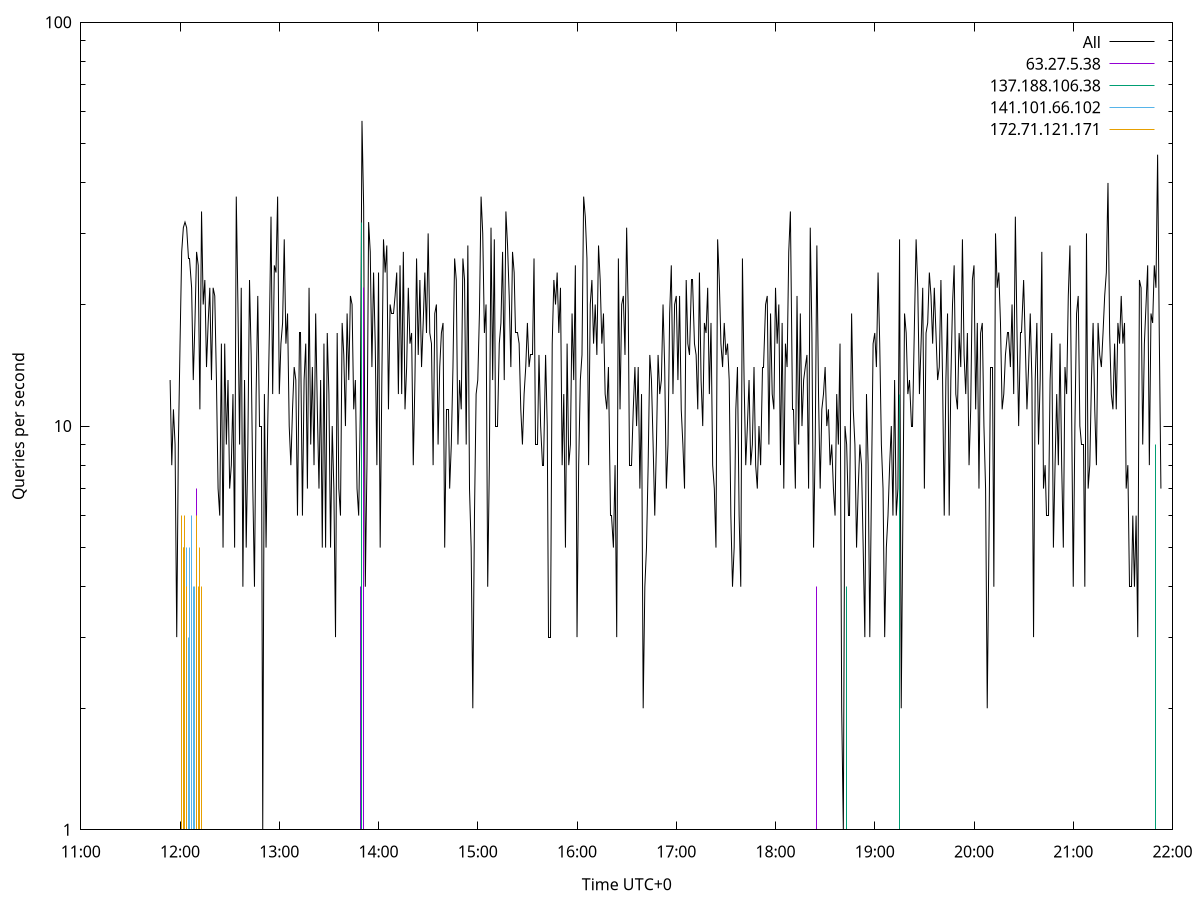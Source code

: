 set terminal pngcairo size 1024,768
set output 'Sun Jan  7 05:11:54 2024.png'
set ylabel 'Queries per second'
set xlabel 'Time UTC+0'
set xdata time
set timefmt "%s"
set log y
plot \
'-' using 1:2 linecolor 0 linetype 2 with lines title 'All', \
'-' using 1:2 linecolor 1 linetype 3 with impulses title "63.27.5.38", \
'-' using 1:2 linecolor 2 linetype 3 with impulses title "137.188.106.38", \
'-' using 1:2 linecolor 3 linetype 3 with impulses title "141.101.66.102", \
'-' using 1:2 linecolor 4 linetype 3 with impulses title "172.71.121.171"
1704579114 13
1704579115 8
1704579116 11
1704579117 9
1704579118 3
1704579119 9
1704579120 16
1704579121 27
1704579122 31
1704579123 32
1704579124 31
1704579125 26
1704579126 26
1704579127 22
1704579128 13
1704579129 18
1704579130 27
1704579131 25
1704579132 11
1704579133 34
1704579134 20
1704579135 23
1704579136 14
1704579137 18
1704579138 22
1704579139 13
1704579140 22
1704579141 21
1704579142 13
1704579143 7
1704579144 6
1704579145 16
1704579146 5
1704579147 16
1704579148 9
1704579149 13
1704579150 7
1704579151 8
1704579152 12
1704579153 5
1704579154 37
1704579155 20
1704579156 9
1704579157 22
1704579158 4
1704579159 13
1704579160 5
1704579161 9
1704579162 23
1704579163 15
1704579164 7
1704579165 4
1704579166 12
1704579167 21
1704579168 10
1704579169 10
1704579170 1
1704579171 12
1704579172 5
1704579173 10
1704579174 17
1704579175 33
1704579176 12
1704579177 25
1704579178 24
1704579179 37
1704579180 12
1704579181 16
1704579182 18
1704579183 29
1704579184 16
1704579185 19
1704579186 10
1704579187 8
1704579188 11
1704579189 14
1704579190 13
1704579191 6
1704579192 17
1704579193 17
1704579194 6
1704579195 13
1704579196 16
1704579197 7
1704579198 22
1704579199 9
1704579200 14
1704579201 8
1704579202 19
1704579203 11
1704579204 7
1704579205 13
1704579206 5
1704579207 16
1704579208 5
1704579209 17
1704579210 12
1704579211 5
1704579212 10
1704579213 7
1704579214 3
1704579215 17
1704579216 7
1704579217 6
1704579218 18
1704579219 15
1704579220 10
1704579221 19
1704579222 13
1704579223 21
1704579224 20
1704579225 11
1704579226 13
1704579227 7
1704579228 6
1704579229 11
1704579230 57
1704579231 35
1704579232 4
1704579233 8
1704579234 32
1704579235 27
1704579236 14
1704579237 24
1704579238 16
1704579239 8
1704579240 24
1704579241 5
1704579242 13
1704579243 29
1704579244 24
1704579245 28
1704579246 11
1704579247 20
1704579248 19
1704579249 19
1704579250 21
1704579251 24
1704579252 12
1704579253 25
1704579254 12
1704579255 27
1704579256 11
1704579257 14
1704579258 22
1704579259 16
1704579260 17
1704579261 8
1704579262 13
1704579263 26
1704579264 15
1704579265 23
1704579266 14
1704579267 18
1704579268 24
1704579269 17
1704579270 30
1704579271 17
1704579272 16
1704579273 8
1704579274 19
1704579275 20
1704579276 9
1704579277 14
1704579278 17
1704579279 18
1704579280 5
1704579281 11
1704579282 11
1704579283 7
1704579284 9
1704579285 14
1704579286 26
1704579287 23
1704579288 9
1704579289 13
1704579290 11
1704579291 26
1704579292 23
1704579293 9
1704579294 28
1704579295 7
1704579296 5
1704579297 2
1704579298 6
1704579299 12
1704579300 13
1704579301 19
1704579302 37
1704579303 30
1704579304 17
1704579305 20
1704579306 4
1704579307 8
1704579308 31
1704579309 13
1704579310 29
1704579311 10
1704579312 10
1704579313 16
1704579314 18
1704579315 27
1704579316 13
1704579317 34
1704579318 28
1704579319 21
1704579320 14
1704579321 27
1704579322 24
1704579323 17
1704579324 17
1704579325 16
1704579326 11
1704579327 9
1704579328 12
1704579329 14
1704579330 18
1704579331 14
1704579332 15
1704579333 15
1704579334 26
1704579335 9
1704579336 9
1704579337 15
1704579338 10
1704579339 8
1704579340 8
1704579341 15
1704579342 10
1704579343 3
1704579344 3
1704579345 16
1704579346 23
1704579347 20
1704579348 24
1704579349 17
1704579350 22
1704579351 8
1704579352 12
1704579353 5
1704579354 16
1704579355 8
1704579356 9
1704579357 19
1704579358 13
1704579359 25
1704579360 3
1704579361 8
1704579362 13
1704579363 15
1704579364 37
1704579365 33
1704579366 26
1704579367 8
1704579368 20
1704579369 23
1704579370 16
1704579371 20
1704579372 15
1704579373 28
1704579374 23
1704579375 16
1704579376 19
1704579377 12
1704579378 11
1704579379 14
1704579380 6
1704579381 6
1704579382 5
1704579383 8
1704579384 3
1704579385 26
1704579386 11
1704579387 20
1704579388 21
1704579389 15
1704579390 31
1704579391 19
1704579392 8
1704579393 8
1704579394 11
1704579395 14
1704579396 10
1704579397 14
1704579398 7
1704579399 12
1704579400 2
1704579401 4
1704579402 5
1704579403 8
1704579404 15
1704579405 13
1704579406 9
1704579407 6
1704579408 9
1704579409 15
1704579410 12
1704579411 13
1704579412 20
1704579413 14
1704579414 7
1704579415 9
1704579416 19
1704579417 25
1704579418 12
1704579419 20
1704579420 21
1704579421 13
1704579422 21
1704579423 11
1704579424 9
1704579425 7
1704579426 23
1704579427 16
1704579428 15
1704579429 23
1704579430 23
1704579431 16
1704579432 15
1704579433 11
1704579434 24
1704579435 13
1704579436 10
1704579437 18
1704579438 17
1704579439 22
1704579440 12
1704579441 18
1704579442 8
1704579443 7
1704579444 5
1704579445 29
1704579446 23
1704579447 16
1704579448 14
1704579449 18
1704579450 15
1704579451 16
1704579452 13
1704579453 6
1704579454 4
1704579455 5
1704579456 11
1704579457 14
1704579458 6
1704579459 4
1704579460 26
1704579461 13
1704579462 8
1704579463 10
1704579464 13
1704579465 8
1704579466 9
1704579467 14
1704579468 8
1704579469 7
1704579470 10
1704579471 8
1704579472 14
1704579473 14
1704579474 20
1704579475 21
1704579476 9
1704579477 19
1704579478 12
1704579479 11
1704579480 22
1704579481 16
1704579482 20
1704579483 8
1704579484 18
1704579485 7
1704579486 16
1704579487 14
1704579488 27
1704579489 34
1704579490 11
1704579491 11
1704579492 7
1704579493 21
1704579494 9
1704579495 19
1704579496 10
1704579497 13
1704579498 14
1704579499 15
1704579500 7
1704579501 31
1704579502 17
1704579503 5
1704579504 9
1704579505 28
1704579506 12
1704579507 7
1704579508 11
1704579509 12
1704579510 14
1704579511 10
1704579512 11
1704579513 8
1704579514 9
1704579515 7
1704579516 6
1704579517 12
1704579518 9
1704579519 16
1704579520 2
1704579521 1
1704579522 10
1704579523 9
1704579524 6
1704579525 6
1704579526 19
1704579527 11
1704579528 9
1704579529 5
1704579530 7
1704579531 9
1704579532 8
1704579533 5
1704579534 3
1704579535 12
1704579536 8
1704579537 3
1704579538 7
1704579539 16
1704579540 17
1704579541 14
1704579542 24
1704579543 16
1704579544 9
1704579545 7
1704579546 3
1704579547 5
1704579548 6
1704579549 8
1704579550 10
1704579551 6
1704579552 13
1704579553 6
1704579554 7
1704579555 29
1704579556 2
1704579557 6
1704579558 19
1704579559 17
1704579560 12
1704579561 13
1704579562 10
1704579563 10
1704579564 18
1704579565 29
1704579566 22
1704579567 12
1704579568 16
1704579569 22
1704579570 7
1704579571 17
1704579572 18
1704579573 24
1704579574 21
1704579575 16
1704579576 22
1704579577 17
1704579578 13
1704579579 14
1704579580 23
1704579581 13
1704579582 6
1704579583 13
1704579584 19
1704579585 6
1704579586 13
1704579587 20
1704579588 25
1704579589 12
1704579590 11
1704579591 17
1704579592 14
1704579593 29
1704579594 15
1704579595 12
1704579596 17
1704579597 8
1704579598 11
1704579599 23
1704579600 25
1704579601 11
1704579602 18
1704579603 7
1704579604 17
1704579605 18
1704579606 10
1704579607 7
1704579608 2
1704579609 5
1704579610 14
1704579611 14
1704579612 4
1704579613 30
1704579614 22
1704579615 24
1704579616 18
1704579617 11
1704579618 12
1704579619 15
1704579620 17
1704579621 17
1704579622 14
1704579623 20
1704579624 12
1704579625 33
1704579626 17
1704579627 10
1704579628 17
1704579629 17
1704579630 23
1704579631 16
1704579632 11
1704579633 14
1704579634 19
1704579635 13
1704579636 3
1704579637 13
1704579638 18
1704579639 9
1704579640 13
1704579641 27
1704579642 7
1704579643 8
1704579644 6
1704579645 6
1704579646 13
1704579647 17
1704579648 5
1704579649 8
1704579650 12
1704579651 8
1704579652 16
1704579653 8
1704579654 5
1704579655 14
1704579656 12
1704579657 21
1704579658 28
1704579659 11
1704579660 4
1704579661 10
1704579662 19
1704579663 21
1704579664 10
1704579665 9
1704579666 9
1704579667 4
1704579668 30
1704579669 7
1704579670 8
1704579671 13
1704579672 18
1704579673 11
1704579674 8
1704579675 18
1704579676 15
1704579677 14
1704579678 17
1704579679 21
1704579680 24
1704579681 40
1704579682 17
1704579683 12
1704579684 11
1704579685 16
1704579686 11
1704579687 18
1704579688 16
1704579689 21
1704579690 16
1704579691 18
1704579692 7
1704579693 8
1704579694 4
1704579695 4
1704579696 6
1704579697 4
1704579698 6
1704579699 3
1704579700 23
1704579701 22
1704579702 9
1704579703 16
1704579704 20
1704579705 25
1704579706 8
1704579707 19
1704579708 18
1704579709 25
1704579710 22
1704579711 47
1704579712 17
1704579713 7

e
1704579130 7
1704579229 4
1704579230 16
1704579231 22
1704579505 4

e
1704579230 32
1704579523 4
1704579555 12
1704579710 9

e
1704579121 5
1704579122 5
1704579123 5
1704579124 5
1704579125 3
1704579126 5
1704579127 6
1704579128 4
1704579129 4

e
1704579121 6
1704579122 5
1704579123 6
1704579124 4
1704579125 1
1704579129 1
1704579130 6
1704579131 4
1704579132 5
1704579133 4

e
